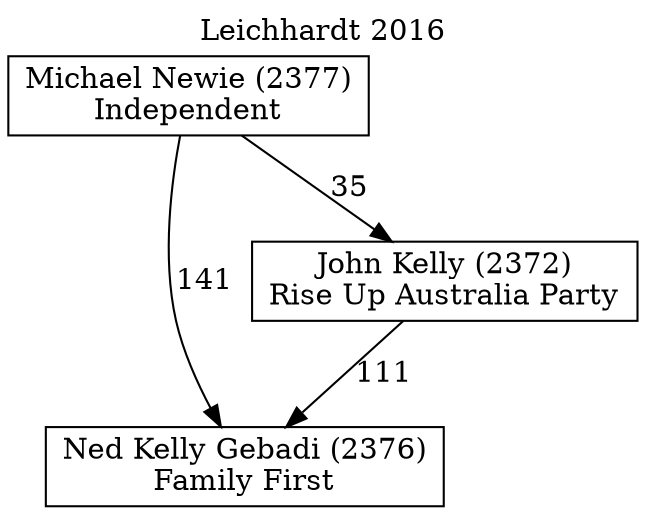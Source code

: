 // House preference flow
digraph "Ned Kelly Gebadi (2376)_Leichhardt_2016" {
	graph [label="Leichhardt 2016" labelloc=t mclimit=10]
	node [shape=box]
	"Ned Kelly Gebadi (2376)" [label="Ned Kelly Gebadi (2376)
Family First"]
	"John Kelly (2372)" [label="John Kelly (2372)
Rise Up Australia Party"]
	"Michael Newie (2377)" [label="Michael Newie (2377)
Independent"]
	"John Kelly (2372)" -> "Ned Kelly Gebadi (2376)" [label=111]
	"Michael Newie (2377)" -> "John Kelly (2372)" [label=35]
	"Michael Newie (2377)" -> "Ned Kelly Gebadi (2376)" [label=141]
}
